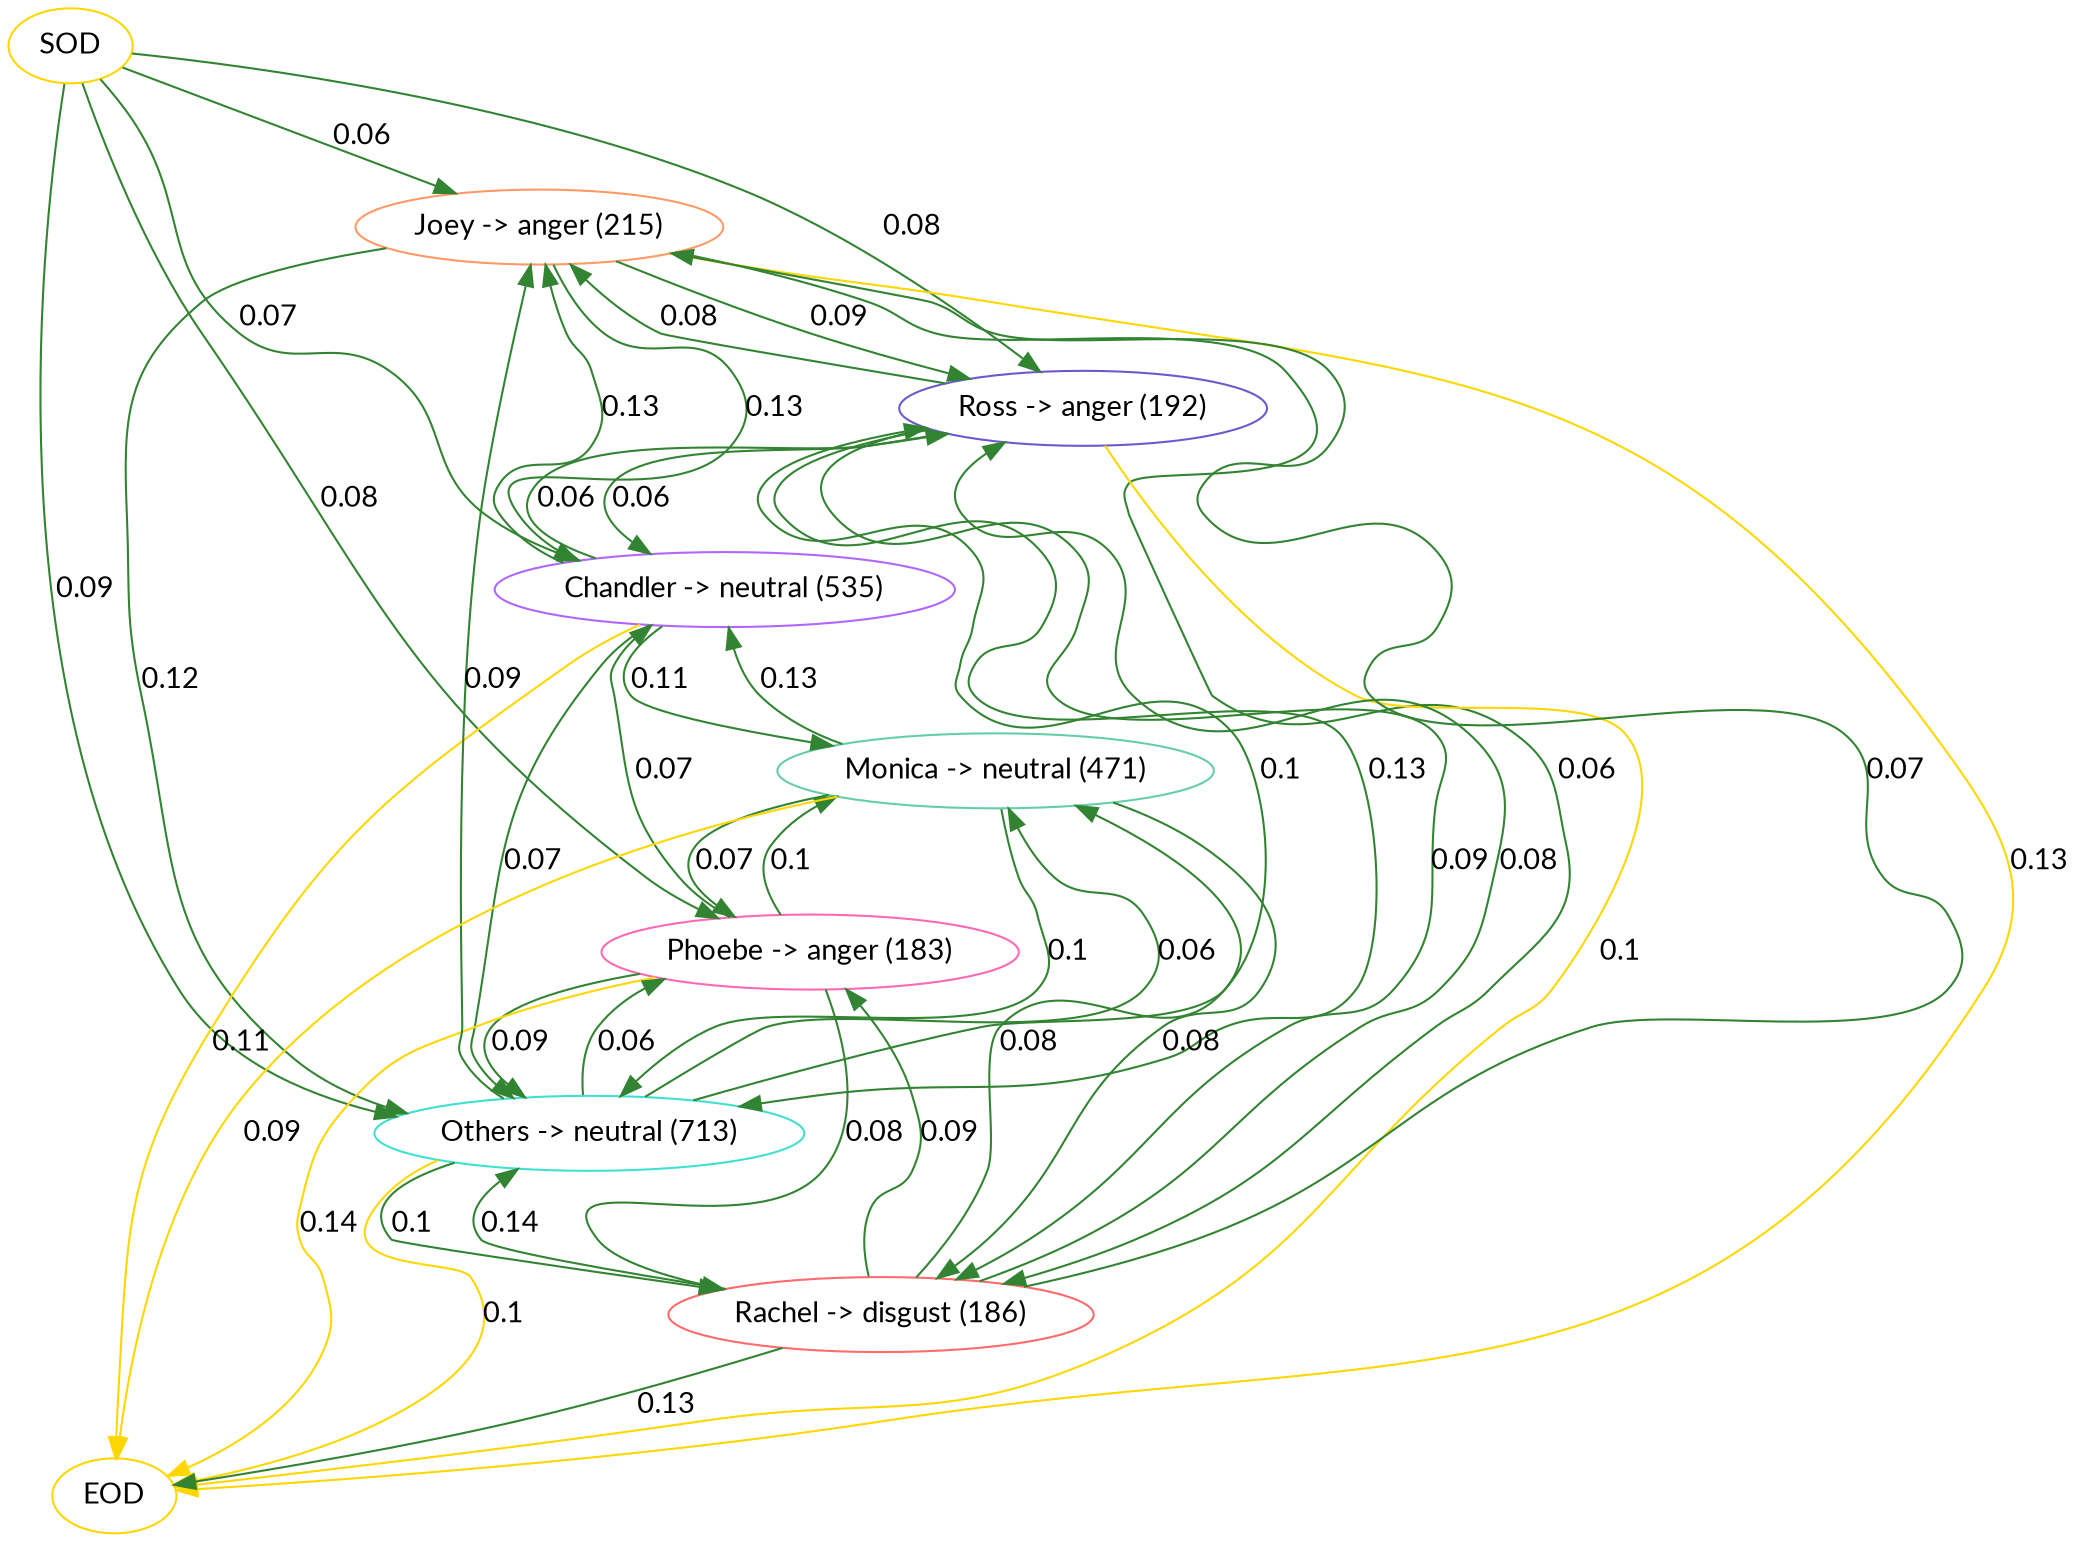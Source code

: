 digraph {
graph [fontname="Lato"];
node [fontname="Lato"];
edge [fontname="Lato"];
// variables_file=DAs_train_emo_none_NONE_1_vars.pkl
SOD [color="#FFD700"];
"Joey -> anger (215)" [color="#FF9966"];
"Ross -> anger (192)" [color="#6A5ACD"];
"Chandler -> neutral (535)" [color="#B266FF"];
"Phoebe -> anger (183)" [color="#FF69B4"];
"Others -> neutral (713)" [color="#40E0D0"];
"Rachel -> disgust (186)" [color="#FF6B6B"];
EOD [color="#FFD700"];
"Monica -> neutral (471)" [color="#66CDAA"];
SOD -> "Joey -> anger (215)" [key=0, weight=0.06, label=0.06, sentiment=1.0, color="#328332", std_max="#328332", std_min="#328332"];
SOD -> "Ross -> anger (192)" [key=0, weight=0.08, label=0.08, sentiment=1.0, color="#328332", std_max="#328332", std_min="#328332"];
SOD -> "Chandler -> neutral (535)" [key=0, weight=0.07, label=0.07, sentiment=1.0, color="#328332", std_max="#328332", std_min="#328332"];
SOD -> "Phoebe -> anger (183)" [key=0, weight=0.08, label=0.08, sentiment=1.0, color="#328332", std_max="#328332", std_min="#328332"];
SOD -> "Others -> neutral (713)" [key=0, weight=0.09, label=0.09, sentiment=1.0, color="#328332", std_max="#328332", std_min="#328332"];
"Joey -> anger (215)" -> "Rachel -> disgust (186)" [key=0, weight=0.06, label=0.06, sentiment=1.0, color="#328332", std_max="#328332", std_min="#328332"];
"Joey -> anger (215)" -> "Ross -> anger (192)" [key=0, weight=0.09, label=0.09, sentiment=1.0, color="#328332", std_max="#328332", std_min="#328332"];
"Joey -> anger (215)" -> "Chandler -> neutral (535)" [key=0, weight=0.13, label=0.13, sentiment=1.0, color="#328332", std_max="#328332", std_min="#328332"];
"Joey -> anger (215)" -> "Others -> neutral (713)" [key=0, weight=0.12, label=0.12, sentiment=1.0, color="#328332", std_max="#328332", std_min="#328332"];
"Joey -> anger (215)" -> EOD [key=0, weight=0.13, label=0.13, sentiment=0.5, color=gold, std_max=gold, std_min=gold];
"Ross -> anger (192)" -> "Rachel -> disgust (186)" [key=0, weight=0.09, label=0.09, sentiment=1.0, color="#328332", std_max="#328332", std_min="#328332"];
"Ross -> anger (192)" -> "Joey -> anger (215)" [key=0, weight=0.08, label=0.08, sentiment=1.0, color="#328332", std_max="#328332", std_min="#328332"];
"Ross -> anger (192)" -> "Chandler -> neutral (535)" [key=0, weight=0.06, label=0.06, sentiment=1.0, color="#328332", std_max="#328332", std_min="#328332"];
"Ross -> anger (192)" -> "Others -> neutral (713)" [key=0, weight=0.13, label=0.13, sentiment=1.0, color="#328332", std_max="#328332", std_min="#328332"];
"Ross -> anger (192)" -> EOD [key=0, weight=0.1, label=0.1, sentiment=0.5, color=gold, std_max=gold, std_min=gold];
"Chandler -> neutral (535)" -> "Joey -> anger (215)" [key=0, weight=0.13, label=0.13, sentiment=1.0, color="#328332", std_max="#328332", std_min="#328332"];
"Chandler -> neutral (535)" -> "Monica -> neutral (471)" [key=0, weight=0.11, label=0.11, sentiment=1.0, color="#328332", std_max="#328332", std_min="#328332"];
"Chandler -> neutral (535)" -> "Ross -> anger (192)" [key=0, weight=0.06, label=0.06, sentiment=1.0, color="#328332", std_max="#328332", std_min="#328332"];
"Chandler -> neutral (535)" -> "Others -> neutral (713)" [key=0, weight=0.07, label=0.07, sentiment=1.0, color="#328332", std_max="#328332", std_min="#328332"];
"Chandler -> neutral (535)" -> EOD [key=0, weight=0.11, label=0.11, sentiment=0.5, color=gold, std_max=gold, std_min=gold];
"Phoebe -> anger (183)" -> "Rachel -> disgust (186)" [key=0, weight=0.08, label=0.08, sentiment=1.0, color="#328332", std_max="#328332", std_min="#328332"];
"Phoebe -> anger (183)" -> "Monica -> neutral (471)" [key=0, weight=0.1, label=0.1, sentiment=1.0, color="#328332", std_max="#328332", std_min="#328332"];
"Phoebe -> anger (183)" -> "Chandler -> neutral (535)" [key=0, weight=0.07, label=0.07, sentiment=1.0, color="#328332", std_max="#328332", std_min="#328332"];
"Phoebe -> anger (183)" -> "Others -> neutral (713)" [key=0, weight=0.09, label=0.09, sentiment=1.0, color="#328332", std_max="#328332", std_min="#328332"];
"Phoebe -> anger (183)" -> EOD [key=0, weight=0.14, label=0.14, sentiment=0.5, color=gold, std_max=gold, std_min=gold];
"Others -> neutral (713)" -> "Rachel -> disgust (186)" [key=0, weight=0.1, label=0.1, sentiment=1.0, color="#328332", std_max="#328332", std_min="#328332"];
"Others -> neutral (713)" -> "Joey -> anger (215)" [key=0, weight=0.09, label=0.09, sentiment=1.0, color="#328332", std_max="#328332", std_min="#328332"];
"Others -> neutral (713)" -> "Monica -> neutral (471)" [key=0, weight=0.06, label=0.06, sentiment=1.0, color="#328332", std_max="#328332", std_min="#328332"];
"Others -> neutral (713)" -> "Ross -> anger (192)" [key=0, weight=0.1, label=0.1, sentiment=1.0, color="#328332", std_max="#328332", std_min="#328332"];
"Others -> neutral (713)" -> "Phoebe -> anger (183)" [key=0, weight=0.06, label=0.06, sentiment=1.0, color="#328332", std_max="#328332", std_min="#328332"];
"Others -> neutral (713)" -> EOD [key=0, weight=0.1, label=0.1, sentiment=0.5, color=gold, std_max=gold, std_min=gold];
"Rachel -> disgust (186)" -> "Joey -> anger (215)" [key=0, weight=0.07, label=0.07, sentiment=1.0, color="#328332", std_max="#328332", std_min="#328332"];
"Rachel -> disgust (186)" -> "Monica -> neutral (471)" [key=0, weight=0.08, label=0.08, sentiment=1.0, color="#328332", std_max="#328332", std_min="#328332"];
"Rachel -> disgust (186)" -> "Ross -> anger (192)" [key=0, weight=0.08, label=0.08, sentiment=1.0, color="#328332", std_max="#328332", std_min="#328332"];
"Rachel -> disgust (186)" -> "Phoebe -> anger (183)" [key=0, weight=0.09, label=0.09, sentiment=1.0, color="#328332", std_max="#328332", std_min="#328332"];
"Rachel -> disgust (186)" -> "Others -> neutral (713)" [key=0, weight=0.14, label=0.14, sentiment=1.0, color="#328332", std_max="#328332", std_min="#328332"];
"Rachel -> disgust (186)" -> EOD [key=0, weight=0.13, label=0.13, sentiment=1.0, color="#328332", std_max="#328332", std_min="#328332"];
"Monica -> neutral (471)" -> "Rachel -> disgust (186)" [key=0, weight=0.08, label=0.08, sentiment=1.0, color="#328332", std_max="#328332", std_min="#328332"];
"Monica -> neutral (471)" -> "Chandler -> neutral (535)" [key=0, weight=0.13, label=0.13, sentiment=1.0, color="#328332", std_max="#328332", std_min="#328332"];
"Monica -> neutral (471)" -> "Phoebe -> anger (183)" [key=0, weight=0.07, label=0.07, sentiment=1.0, color="#328332", std_max="#328332", std_min="#328332"];
"Monica -> neutral (471)" -> "Others -> neutral (713)" [key=0, weight=0.1, label=0.1, sentiment=1.0, color="#328332", std_max="#328332", std_min="#328332"];
"Monica -> neutral (471)" -> EOD [key=0, weight=0.09, label=0.09, sentiment=0.5, color=gold, std_max=gold, std_min=gold];
}
